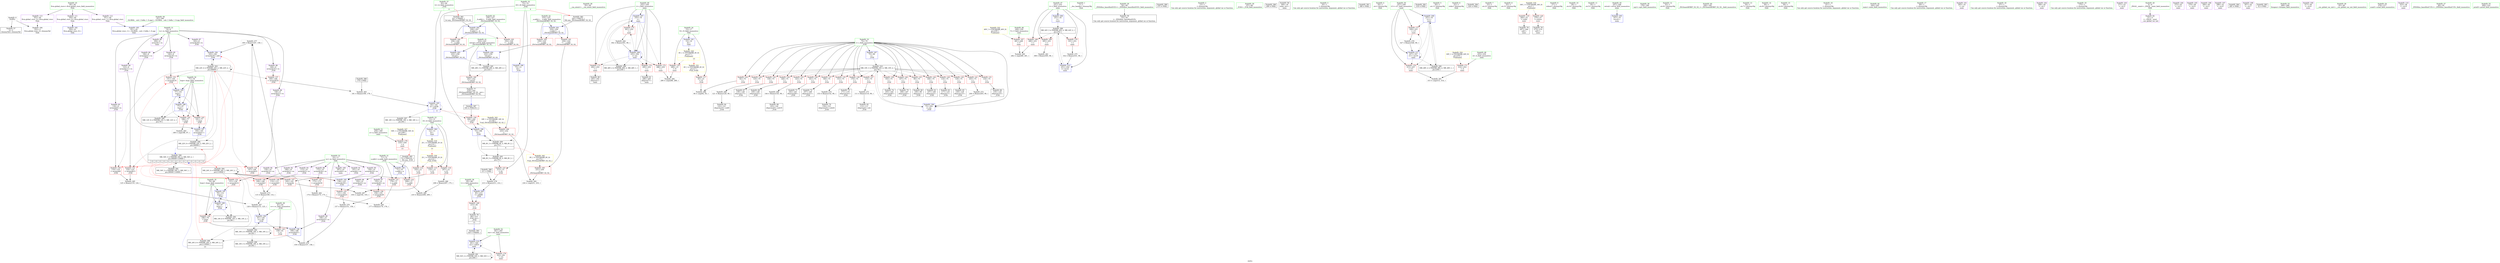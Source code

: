digraph "SVFG" {
	label="SVFG";

	Node0x559bee3c0780 [shape=record,color=grey,label="{NodeID: 0\nNullPtr}"];
	Node0x559bee3c0780 -> Node0x559bee3e5ca0[style=solid];
	Node0x559bee3c0780 -> Node0x559bee3ed5a0[style=solid];
	Node0x559bee3f4f30 [shape=record,color=grey,label="{NodeID: 277\n160 = Binary(147, 159, )\n}"];
	Node0x559bee3f4f30 -> Node0x559bee3e7e50[style=solid];
	Node0x559bee3e7e50 [shape=record,color=blue,label="{NodeID: 194\n163\<--160\narrayidx30\<--add\n_Z1fd\n}"];
	Node0x559bee3e7e50 -> Node0x559bee403bc0[style=dashed];
	Node0x559bee3e50a0 [shape=record,color=purple,label="{NodeID: 111\n350\<--40\nllvm.global_ctors_0\<--llvm.global_ctors\nGlob }"];
	Node0x559bee3e50a0 -> Node0x559bee3ed3a0[style=solid];
	Node0x559bee3e3310 [shape=record,color=green,label="{NodeID: 28\n55\<--56\n__cxa_atexit\<--__cxa_atexit_field_insensitive\n}"];
	Node0x559bee41d840 [shape=record,color=black,label="{NodeID: 388\n211 = PHI()\n}"];
	Node0x559bee41d840 -> Node0x559bee3f50b0[style=solid];
	Node0x559bee4045c0 [shape=record,color=black,label="{NodeID: 305\nMR_28V_3 = PHI(MR_28V_4, MR_28V_2, )\npts\{223 \}\n}"];
	Node0x559bee4045c0 -> Node0x559bee3ec160[style=dashed];
	Node0x559bee3eb050 [shape=record,color=red,label="{NodeID: 139\n192\<--75\n\<--i\n_Z1fd\n}"];
	Node0x559bee3eb050 -> Node0x559bee3e6ad0[style=solid];
	Node0x559bee3e5ba0 [shape=record,color=green,label="{NodeID: 56\n42\<--346\n_GLOBAL__sub_I_GeKa_1_0.cpp\<--_GLOBAL__sub_I_GeKa_1_0.cpp_field_insensitive\n}"];
	Node0x559bee3e5ba0 -> Node0x559bee3ed4a0[style=solid];
	Node0x559bee3ec710 [shape=record,color=red,label="{NodeID: 167\n281\<--249\n\<--T\nmain\n}"];
	Node0x559bee3ec710 -> Node0x559bee3f5b30[style=solid];
	Node0x559bee3e72f0 [shape=record,color=purple,label="{NodeID: 84\n123\<--8\narrayidx11\<--ts\n_Z1fd\n}"];
	Node0x559bee3e72f0 -> Node0x559bee3eba10[style=solid];
	Node0x559bee3c0c40 [shape=record,color=green,label="{NodeID: 1\n7\<--1\n__dso_handle\<--dummyObj\nGlob }"];
	Node0x559bee3f50b0 [shape=record,color=grey,label="{NodeID: 278\n213 = Binary(211, 212, )\n}"];
	Node0x559bee3f50b0 -> Node0x559bee3e8330[style=solid];
	Node0x559bee3e7f20 [shape=record,color=blue,label="{NodeID: 195\n83\<--181\ntt\<--sub36\n_Z1fd\n|{|<s3>4}}"];
	Node0x559bee3e7f20 -> Node0x559bee3ec090[style=dashed];
	Node0x559bee3e7f20 -> Node0x559bee3e7f20[style=dashed];
	Node0x559bee3e7f20 -> Node0x559bee401dc0[style=dashed];
	Node0x559bee3e7f20:s3 -> Node0x559bee40aba0[style=dashed,color=red];
	Node0x559bee3e51a0 [shape=record,color=purple,label="{NodeID: 112\n351\<--40\nllvm.global_ctors_1\<--llvm.global_ctors\nGlob }"];
	Node0x559bee3e51a0 -> Node0x559bee3ed4a0[style=solid];
	Node0x559bee3e3410 [shape=record,color=green,label="{NodeID: 29\n54\<--60\n_ZNSt8ios_base4InitD1Ev\<--_ZNSt8ios_base4InitD1Ev_field_insensitive\n}"];
	Node0x559bee3e3410 -> Node0x559bee3e5e70[style=solid];
	Node0x559bee41d910 [shape=record,color=black,label="{NodeID: 389\n275 = PHI()\n}"];
	Node0x559bee3eb120 [shape=record,color=red,label="{NodeID: 140\n197\<--75\n\<--i\n_Z1fd\n}"];
	Node0x559bee3eb120 -> Node0x559bee3e6ba0[style=solid];
	Node0x559bee3e5ca0 [shape=record,color=black,label="{NodeID: 57\n2\<--3\ndummyVal\<--dummyVal\n}"];
	Node0x559bee3ec7e0 [shape=record,color=red,label="{NodeID: 168\n280\<--251\n\<--t\nmain\n}"];
	Node0x559bee3ec7e0 -> Node0x559bee3f5b30[style=solid];
	Node0x559bee3e73c0 [shape=record,color=purple,label="{NodeID: 85\n140\<--8\narrayidx18\<--ts\n_Z1fd\n}"];
	Node0x559bee3e73c0 -> Node0x559bee3ebbb0[style=solid];
	Node0x559bee3cf4b0 [shape=record,color=green,label="{NodeID: 2\n13\<--1\n\<--dummyObj\nCan only get source location for instruction, argument, global var or function.}"];
	Node0x559bee3f5230 [shape=record,color=grey,label="{NodeID: 279\n159 = Binary(157, 158, )\n}"];
	Node0x559bee3f5230 -> Node0x559bee3f4f30[style=solid];
	Node0x559bee3e7ff0 [shape=record,color=blue,label="{NodeID: 196\n73\<--186\nt0\<--\n_Z1fd\n}"];
	Node0x559bee3e7ff0 -> Node0x559bee4009c0[style=dashed];
	Node0x559bee3e7ff0 -> Node0x559bee405df0[style=dashed];
	Node0x559bee3e52a0 [shape=record,color=purple,label="{NodeID: 113\n352\<--40\nllvm.global_ctors_2\<--llvm.global_ctors\nGlob }"];
	Node0x559bee3e52a0 -> Node0x559bee3ed5a0[style=solid];
	Node0x559bee3e3510 [shape=record,color=green,label="{NodeID: 30\n67\<--68\n_Z1fd\<--_Z1fd_field_insensitive\n}"];
	Node0x559bee41d9e0 [shape=record,color=black,label="{NodeID: 390\n299 = PHI()\n}"];
	Node0x559bee3eb1f0 [shape=record,color=red,label="{NodeID: 141\n203\<--75\n\<--i\n_Z1fd\n}"];
	Node0x559bee3eb1f0 -> Node0x559bee3f47b0[style=solid];
	Node0x559bee3e5da0 [shape=record,color=black,label="{NodeID: 58\n246\<--16\nmain_ret\<--\nmain\n}"];
	Node0x559bee3ec8b0 [shape=record,color=red,label="{NodeID: 169\n305\<--251\n\<--t\nmain\n}"];
	Node0x559bee3ec8b0 -> Node0x559bee3e96d0[style=solid];
	Node0x559bee3e7490 [shape=record,color=purple,label="{NodeID: 86\n146\<--8\narrayidx21\<--ts\n_Z1fd\n}"];
	Node0x559bee3e7490 -> Node0x559bee3ebc80[style=solid];
	Node0x559bee3cf540 [shape=record,color=green,label="{NodeID: 3\n16\<--1\n\<--dummyObj\nCan only get source location for instruction, argument, global var or function.}"];
	Node0x559bee3f53b0 [shape=record,color=grey,label="{NodeID: 280\n210 = Binary(208, 209, )\n}"];
	Node0x559bee3e80c0 [shape=record,color=blue,label="{NodeID: 197\n194\<--191\narrayidx41\<--\n_Z1fd\n}"];
	Node0x559bee3e80c0 -> Node0x559bee4022c0[style=dashed];
	Node0x559bee3e53a0 [shape=record,color=red,label="{NodeID: 114\n103\<--12\n\<--D\n_Z1fd\n}"];
	Node0x559bee3e53a0 -> Node0x559bee3f5e30[style=solid];
	Node0x559bee3e3610 [shape=record,color=green,label="{NodeID: 31\n71\<--72\na.addr\<--a.addr_field_insensitive\n_Z1fd\n}"];
	Node0x559bee3e3610 -> Node0x559bee3ea1b0[style=solid];
	Node0x559bee3e3610 -> Node0x559bee3ea280[style=solid];
	Node0x559bee3e3610 -> Node0x559bee3ed6a0[style=solid];
	Node0x559bee41dab0 [shape=record,color=black,label="{NodeID: 391\n308 = PHI()\n}"];
	Node0x559bee405cd0 [shape=record,color=black,label="{NodeID: 308\nMR_54V_3 = PHI(MR_54V_4, MR_54V_2, )\npts\{90000 110000 \}\n|{|<s1>13|<s2>13|<s3>13|<s4>13|<s5>13|<s6>13|<s7>13|<s8>13|<s9>13|<s10>13|<s11>13|<s12>13|<s13>13|<s14>13}}"];
	Node0x559bee405cd0 -> Node0x559bee400490[style=dashed];
	Node0x559bee405cd0:s1 -> Node0x559bee3eb6d0[style=dashed,color=red];
	Node0x559bee405cd0:s2 -> Node0x559bee3eb7a0[style=dashed,color=red];
	Node0x559bee405cd0:s3 -> Node0x559bee3eb870[style=dashed,color=red];
	Node0x559bee405cd0:s4 -> Node0x559bee3eb940[style=dashed,color=red];
	Node0x559bee405cd0:s5 -> Node0x559bee3eba10[style=dashed,color=red];
	Node0x559bee405cd0:s6 -> Node0x559bee3ebae0[style=dashed,color=red];
	Node0x559bee405cd0:s7 -> Node0x559bee3ebbb0[style=dashed,color=red];
	Node0x559bee405cd0:s8 -> Node0x559bee3ebc80[style=dashed,color=red];
	Node0x559bee405cd0:s9 -> Node0x559bee3e7cb0[style=dashed,color=red];
	Node0x559bee405cd0:s10 -> Node0x559bee3e7e50[style=dashed,color=red];
	Node0x559bee405cd0:s11 -> Node0x559bee4022c0[style=dashed,color=red];
	Node0x559bee405cd0:s12 -> Node0x559bee4027c0[style=dashed,color=red];
	Node0x559bee405cd0:s13 -> Node0x559bee403bc0[style=dashed,color=red];
	Node0x559bee405cd0:s14 -> Node0x559bee4040c0[style=dashed,color=red];
	Node0x559bee3eb2c0 [shape=record,color=red,label="{NodeID: 142\n188\<--77\n\<--bcpt\n_Z1fd\n}"];
	Node0x559bee3eb2c0 -> Node0x559bee3f5830[style=solid];
	Node0x559bee3e5e70 [shape=record,color=black,label="{NodeID: 59\n53\<--54\n\<--_ZNSt8ios_base4InitD1Ev\nCan only get source location for instruction, argument, global var or function.}"];
	Node0x559bee3ec980 [shape=record,color=red,label="{NodeID: 170\n331\<--251\n\<--t\nmain\n}"];
	Node0x559bee3ec980 -> Node0x559bee3f4c30[style=solid];
	Node0x559bee3e7560 [shape=record,color=purple,label="{NodeID: 87\n163\<--8\narrayidx30\<--ts\n_Z1fd\n}"];
	Node0x559bee3e7560 -> Node0x559bee3e7e50[style=solid];
	Node0x559bee3cf5d0 [shape=record,color=green,label="{NodeID: 4\n18\<--1\n.str\<--dummyObj\nGlob }"];
	Node0x559bee3f5530 [shape=record,color=grey,label="{NodeID: 281\n315 = cmp(313, 314, )\n}"];
	Node0x559bee3e8190 [shape=record,color=blue,label="{NodeID: 198\n199\<--196\narrayidx43\<--\n_Z1fd\n}"];
	Node0x559bee3e8190 -> Node0x559bee4027c0[style=dashed];
	Node0x559bee3e9cd0 [shape=record,color=red,label="{NodeID: 115\n133\<--12\n\<--D\n_Z1fd\n}"];
	Node0x559bee3e9cd0 -> Node0x559bee3e7cb0[style=solid];
	Node0x559bee3e36e0 [shape=record,color=green,label="{NodeID: 32\n73\<--74\nt0\<--t0_field_insensitive\n_Z1fd\n|{|<s3>4}}"];
	Node0x559bee3e36e0 -> Node0x559bee3ea350[style=solid];
	Node0x559bee3e36e0 -> Node0x559bee3ed770[style=solid];
	Node0x559bee3e36e0 -> Node0x559bee3e7ff0[style=solid];
	Node0x559bee3e36e0:s3 -> Node0x559bee41c400[style=solid,color=red];
	Node0x559bee41db80 [shape=record,color=black,label="{NodeID: 392\n318 = PHI()\n}"];
	Node0x559bee405df0 [shape=record,color=black,label="{NodeID: 309\nMR_8V_3 = PHI(MR_8V_4, MR_8V_2, )\npts\{74 \}\n|{|<s3>4}}"];
	Node0x559bee405df0 -> Node0x559bee3ec090[style=dashed];
	Node0x559bee405df0 -> Node0x559bee3e7ff0[style=dashed];
	Node0x559bee405df0 -> Node0x559bee4009c0[style=dashed];
	Node0x559bee405df0:s3 -> Node0x559bee40aa90[style=dashed,color=red];
	Node0x559bee3eb390 [shape=record,color=red,label="{NodeID: 143\n191\<--77\n\<--bcpt\n_Z1fd\n}"];
	Node0x559bee3eb390 -> Node0x559bee3e80c0[style=solid];
	Node0x559bee3e5f70 [shape=record,color=black,label="{NodeID: 60\n100\<--99\nidxprom\<--\n_Z1fd\n}"];
	Node0x559bee3eca50 [shape=record,color=red,label="{NodeID: 171\n314\<--253\n\<--A\nmain\n}"];
	Node0x559bee3eca50 -> Node0x559bee3f5530[style=solid];
	Node0x559bee3e7630 [shape=record,color=purple,label="{NodeID: 88\n168\<--8\narrayidx32\<--ts\n_Z1fd\n}"];
	Node0x559bee3e7630 -> Node0x559bee3ebef0[style=solid];
	Node0x559bee3e1c50 [shape=record,color=green,label="{NodeID: 5\n20\<--1\n.str.1\<--dummyObj\nGlob }"];
	Node0x559bee3f56b0 [shape=record,color=grey,label="{NodeID: 282\n234 = cmp(231, 233, )\n}"];
	Node0x559bee3e8260 [shape=record,color=blue,label="{NodeID: 199\n75\<--204\ni\<--inc\n_Z1fd\n}"];
	Node0x559bee3e8260 -> Node0x559bee4062f0[style=dashed];
	Node0x559bee3e9da0 [shape=record,color=red,label="{NodeID: 116\n207\<--12\n\<--D\n_Z1fd\n}"];
	Node0x559bee3e9da0 -> Node0x559bee3f3eb0[style=solid];
	Node0x559bee3e37b0 [shape=record,color=green,label="{NodeID: 33\n75\<--76\ni\<--i_field_insensitive\n_Z1fd\n}"];
	Node0x559bee3e37b0 -> Node0x559bee3ea420[style=solid];
	Node0x559bee3e37b0 -> Node0x559bee3ea4f0[style=solid];
	Node0x559bee3e37b0 -> Node0x559bee3ea5c0[style=solid];
	Node0x559bee3e37b0 -> Node0x559bee3ea690[style=solid];
	Node0x559bee3e37b0 -> Node0x559bee3ea760[style=solid];
	Node0x559bee3e37b0 -> Node0x559bee3ea830[style=solid];
	Node0x559bee3e37b0 -> Node0x559bee3ea900[style=solid];
	Node0x559bee3e37b0 -> Node0x559bee3ea9d0[style=solid];
	Node0x559bee3e37b0 -> Node0x559bee3eaaa0[style=solid];
	Node0x559bee3e37b0 -> Node0x559bee3eab70[style=solid];
	Node0x559bee3e37b0 -> Node0x559bee3eac40[style=solid];
	Node0x559bee3e37b0 -> Node0x559bee3ead10[style=solid];
	Node0x559bee3e37b0 -> Node0x559bee3eade0[style=solid];
	Node0x559bee3e37b0 -> Node0x559bee3eaeb0[style=solid];
	Node0x559bee3e37b0 -> Node0x559bee3eaf80[style=solid];
	Node0x559bee3e37b0 -> Node0x559bee3eb050[style=solid];
	Node0x559bee3e37b0 -> Node0x559bee3eb120[style=solid];
	Node0x559bee3e37b0 -> Node0x559bee3eb1f0[style=solid];
	Node0x559bee3e37b0 -> Node0x559bee3ed840[style=solid];
	Node0x559bee3e37b0 -> Node0x559bee3e8260[style=solid];
	Node0x559bee41dc50 [shape=record,color=black,label="{NodeID: 393\n320 = PHI(69, )\n}"];
	Node0x559bee41dc50 -> Node0x559bee3e8b50[style=solid];
	Node0x559bee4062f0 [shape=record,color=black,label="{NodeID: 310\nMR_10V_3 = PHI(MR_10V_4, MR_10V_2, )\npts\{76 \}\n}"];
	Node0x559bee4062f0 -> Node0x559bee3ea420[style=dashed];
	Node0x559bee4062f0 -> Node0x559bee3ea4f0[style=dashed];
	Node0x559bee4062f0 -> Node0x559bee3ea5c0[style=dashed];
	Node0x559bee4062f0 -> Node0x559bee3ea690[style=dashed];
	Node0x559bee4062f0 -> Node0x559bee3ea760[style=dashed];
	Node0x559bee4062f0 -> Node0x559bee3ea830[style=dashed];
	Node0x559bee4062f0 -> Node0x559bee3ea900[style=dashed];
	Node0x559bee4062f0 -> Node0x559bee3ea9d0[style=dashed];
	Node0x559bee4062f0 -> Node0x559bee3eaaa0[style=dashed];
	Node0x559bee4062f0 -> Node0x559bee3eab70[style=dashed];
	Node0x559bee4062f0 -> Node0x559bee3eac40[style=dashed];
	Node0x559bee4062f0 -> Node0x559bee3ead10[style=dashed];
	Node0x559bee4062f0 -> Node0x559bee3eade0[style=dashed];
	Node0x559bee4062f0 -> Node0x559bee3eaeb0[style=dashed];
	Node0x559bee4062f0 -> Node0x559bee3eaf80[style=dashed];
	Node0x559bee4062f0 -> Node0x559bee3eb050[style=dashed];
	Node0x559bee4062f0 -> Node0x559bee3eb120[style=dashed];
	Node0x559bee4062f0 -> Node0x559bee3eb1f0[style=dashed];
	Node0x559bee4062f0 -> Node0x559bee3e8260[style=dashed];
	Node0x559bee3eb460 [shape=record,color=red,label="{NodeID: 144\n196\<--79\n\<--bcpx\n_Z1fd\n}"];
	Node0x559bee3eb460 -> Node0x559bee3e8190[style=solid];
	Node0x559bee3e6040 [shape=record,color=black,label="{NodeID: 61\n107\<--106\nidxprom2\<--\n_Z1fd\n}"];
	Node0x559bee3ecb20 [shape=record,color=red,label="{NodeID: 172\n288\<--255\n\<--i\nmain\n}"];
	Node0x559bee3ecb20 -> Node0x559bee3f59b0[style=solid];
	Node0x559bee3e7700 [shape=record,color=purple,label="{NodeID: 89\n194\<--8\narrayidx41\<--ts\n_Z1fd\n}"];
	Node0x559bee3e7700 -> Node0x559bee3e80c0[style=solid];
	Node0x559bee3e1ce0 [shape=record,color=green,label="{NodeID: 6\n22\<--1\nstdin\<--dummyObj\nGlob }"];
	Node0x559bee3f5830 [shape=record,color=grey,label="{NodeID: 283\n189 = cmp(188, 97, )\n}"];
	Node0x559bee3e8330 [shape=record,color=blue,label="{NodeID: 200\n85\<--213\nt\<--add48\n_Z1fd\n}"];
	Node0x559bee3e8330 -> Node0x559bee3eb600[style=dashed];
	Node0x559bee3e9e70 [shape=record,color=red,label="{NodeID: 117\n93\<--15\n\<--N\n_Z1fd\n}"];
	Node0x559bee3e9e70 -> Node0x559bee3f5cb0[style=solid];
	Node0x559bee3e3880 [shape=record,color=green,label="{NodeID: 34\n77\<--78\nbcpt\<--bcpt_field_insensitive\n_Z1fd\n}"];
	Node0x559bee3e3880 -> Node0x559bee3eb2c0[style=solid];
	Node0x559bee3e3880 -> Node0x559bee3eb390[style=solid];
	Node0x559bee3e3880 -> Node0x559bee3ed910[style=solid];
	Node0x559bee3e3880 -> Node0x559bee3e7d80[style=solid];
	Node0x559bee41de80 [shape=record,color=black,label="{NodeID: 394\n324 = PHI()\n}"];
	Node0x559bee3eb530 [shape=record,color=red,label="{NodeID: 145\n158\<--81\n\<--vv\n_Z1fd\n}"];
	Node0x559bee3eb530 -> Node0x559bee3f5230[style=solid];
	Node0x559bee3e6110 [shape=record,color=black,label="{NodeID: 62\n112\<--111\nidxprom4\<--sub\n_Z1fd\n}"];
	Node0x559bee3ecbf0 [shape=record,color=red,label="{NodeID: 173\n292\<--255\n\<--i\nmain\n}"];
	Node0x559bee3ecbf0 -> Node0x559bee3e6fb0[style=solid];
	Node0x559bee3e77d0 [shape=record,color=purple,label="{NodeID: 90\n294\<--8\narrayidx\<--ts\nmain\n}"];
	Node0x559bee3e1d70 [shape=record,color=green,label="{NodeID: 7\n23\<--1\n.str.2\<--dummyObj\nGlob }"];
	Node0x559bee3f59b0 [shape=record,color=grey,label="{NodeID: 284\n290 = cmp(288, 289, )\n}"];
	Node0x559bee3e8400 [shape=record,color=blue,label="{NodeID: 201\n224\<--220\n__a.addr\<--__a\n_ZSt3maxIdERKT_S2_S2_\n}"];
	Node0x559bee3e8400 -> Node0x559bee3ec230[style=dashed];
	Node0x559bee3e8400 -> Node0x559bee3ec300[style=dashed];
	Node0x559bee3e9f40 [shape=record,color=red,label="{NodeID: 118\n289\<--15\n\<--N\nmain\n}"];
	Node0x559bee3e9f40 -> Node0x559bee3f59b0[style=solid];
	Node0x559bee3e3950 [shape=record,color=green,label="{NodeID: 35\n79\<--80\nbcpx\<--bcpx_field_insensitive\n_Z1fd\n}"];
	Node0x559bee3e3950 -> Node0x559bee3eb460[style=solid];
	Node0x559bee3e3950 -> Node0x559bee3ed9e0[style=solid];
	Node0x559bee3e3950 -> Node0x559bee3edb80[style=solid];
	Node0x559bee3edc50 [shape=record,color=black,label="{NodeID: 395\n70 = PHI(319, )\n0th arg _Z1fd }"];
	Node0x559bee3edc50 -> Node0x559bee3ed6a0[style=solid];
	Node0x559bee3eb600 [shape=record,color=red,label="{NodeID: 146\n215\<--85\n\<--t\n_Z1fd\n}"];
	Node0x559bee3eb600 -> Node0x559bee3e6c70[style=solid];
	Node0x559bee3e61e0 [shape=record,color=black,label="{NodeID: 63\n117\<--116\nidxprom7\<--\n_Z1fd\n}"];
	Node0x559bee3eccc0 [shape=record,color=red,label="{NodeID: 174\n295\<--255\n\<--i\nmain\n}"];
	Node0x559bee3eccc0 -> Node0x559bee3e7080[style=solid];
	Node0x559bee3e78a0 [shape=record,color=purple,label="{NodeID: 91\n101\<--10\narrayidx\<--xs\n_Z1fd\n}"];
	Node0x559bee3e78a0 -> Node0x559bee3eb6d0[style=solid];
	Node0x559bee3e1e00 [shape=record,color=green,label="{NodeID: 8\n25\<--1\n.str.3\<--dummyObj\nGlob }"];
	Node0x559bee3f5b30 [shape=record,color=grey,label="{NodeID: 285\n282 = cmp(280, 281, )\n}"];
	Node0x559bee3e84d0 [shape=record,color=blue,label="{NodeID: 202\n226\<--221\n__b.addr\<--__b\n_ZSt3maxIdERKT_S2_S2_\n}"];
	Node0x559bee3e84d0 -> Node0x559bee3ec3d0[style=dashed];
	Node0x559bee3e84d0 -> Node0x559bee3ec4a0[style=dashed];
	Node0x559bee3ea010 [shape=record,color=red,label="{NodeID: 119\n264\<--22\n\<--stdin\nmain\n}"];
	Node0x559bee3ea010 -> Node0x559bee3e6e10[style=solid];
	Node0x559bee3e3a20 [shape=record,color=green,label="{NodeID: 36\n81\<--82\nvv\<--vv_field_insensitive\n_Z1fd\n}"];
	Node0x559bee3e3a20 -> Node0x559bee3eb530[style=solid];
	Node0x559bee3e3a20 -> Node0x559bee3edab0[style=solid];
	Node0x559bee3eb6d0 [shape=record,color=red,label="{NodeID: 147\n102\<--101\n\<--arrayidx\n_Z1fd\n}"];
	Node0x559bee3eb6d0 -> Node0x559bee3f5e30[style=solid];
	Node0x559bee3e62b0 [shape=record,color=black,label="{NodeID: 64\n122\<--121\nidxprom10\<--sub9\n_Z1fd\n}"];
	Node0x559bee3ecd90 [shape=record,color=red,label="{NodeID: 175\n301\<--255\n\<--i\nmain\n}"];
	Node0x559bee3ecd90 -> Node0x559bee3e9b50[style=solid];
	Node0x559bee3e7970 [shape=record,color=purple,label="{NodeID: 92\n108\<--10\narrayidx3\<--xs\n_Z1fd\n}"];
	Node0x559bee3e7970 -> Node0x559bee3eb7a0[style=solid];
	Node0x559bee3cf810 [shape=record,color=green,label="{NodeID: 9\n27\<--1\nstdout\<--dummyObj\nGlob }"];
	Node0x559bee3f5cb0 [shape=record,color=grey,label="{NodeID: 286\n94 = cmp(92, 93, )\n}"];
	Node0x559bee3e85a0 [shape=record,color=blue,label="{NodeID: 203\n222\<--236\nretval\<--\n_ZSt3maxIdERKT_S2_S2_\n}"];
	Node0x559bee3e85a0 -> Node0x559bee4045c0[style=dashed];
	Node0x559bee3ea0e0 [shape=record,color=red,label="{NodeID: 120\n270\<--27\n\<--stdout\nmain\n}"];
	Node0x559bee3ea0e0 -> Node0x559bee3e6ee0[style=solid];
	Node0x559bee3e3af0 [shape=record,color=green,label="{NodeID: 37\n83\<--84\ntt\<--tt_field_insensitive\n_Z1fd\n|{|<s1>4}}"];
	Node0x559bee3e3af0 -> Node0x559bee3e7f20[style=solid];
	Node0x559bee3e3af0:s1 -> Node0x559bee41ccd0[style=solid,color=red];
	Node0x559bee3eb7a0 [shape=record,color=red,label="{NodeID: 148\n109\<--108\n\<--arrayidx3\n_Z1fd\n}"];
	Node0x559bee3eb7a0 -> Node0x559bee3f4930[style=solid];
	Node0x559bee3e6380 [shape=record,color=black,label="{NodeID: 65\n129\<--128\nidxprom13\<--\n_Z1fd\n}"];
	Node0x559bee40aa90 [shape=record,color=yellow,style=double,label="{NodeID: 342\n8V_1 = ENCHI(MR_8V_0)\npts\{74 \}\nFun[_ZSt3maxIdERKT_S2_S2_]}"];
	Node0x559bee40aa90 -> Node0x559bee3ec570[style=dashed];
	Node0x559bee3ece60 [shape=record,color=red,label="{NodeID: 176\n313\<--257\n\<--i11\nmain\n}"];
	Node0x559bee3ece60 -> Node0x559bee3f5530[style=solid];
	Node0x559bee3e7a40 [shape=record,color=purple,label="{NodeID: 93\n113\<--10\narrayidx5\<--xs\n_Z1fd\n}"];
	Node0x559bee3e7a40 -> Node0x559bee3eb870[style=solid];
	Node0x559bee3cf8a0 [shape=record,color=green,label="{NodeID: 10\n28\<--1\n.str.4\<--dummyObj\nGlob }"];
	Node0x559bee3f5e30 [shape=record,color=grey,label="{NodeID: 287\n104 = cmp(102, 103, )\n}"];
	Node0x559bee3e8670 [shape=record,color=blue,label="{NodeID: 204\n222\<--239\nretval\<--\n_ZSt3maxIdERKT_S2_S2_\n}"];
	Node0x559bee3e8670 -> Node0x559bee4045c0[style=dashed];
	Node0x559bee3ea1b0 [shape=record,color=red,label="{NodeID: 121\n176\<--71\n\<--a.addr\n_Z1fd\n}"];
	Node0x559bee3ea1b0 -> Node0x559bee3e9550[style=solid];
	Node0x559bee3e3bc0 [shape=record,color=green,label="{NodeID: 38\n85\<--86\nt\<--t_field_insensitive\n_Z1fd\n}"];
	Node0x559bee3e3bc0 -> Node0x559bee3eb600[style=solid];
	Node0x559bee3e3bc0 -> Node0x559bee3e8330[style=solid];
	Node0x559bee3eb870 [shape=record,color=red,label="{NodeID: 149\n114\<--113\n\<--arrayidx5\n_Z1fd\n}"];
	Node0x559bee3eb870 -> Node0x559bee3f4930[style=solid];
	Node0x559bee3e6450 [shape=record,color=black,label="{NodeID: 66\n135\<--134\nidxprom15\<--\n_Z1fd\n}"];
	Node0x559bee40aba0 [shape=record,color=yellow,style=double,label="{NodeID: 343\n18V_1 = ENCHI(MR_18V_0)\npts\{84 \}\nFun[_ZSt3maxIdERKT_S2_S2_]}"];
	Node0x559bee40aba0 -> Node0x559bee3ec640[style=dashed];
	Node0x559bee3e9550 [shape=record,color=grey,label="{NodeID: 260\n177 = Binary(174, 176, )\n}"];
	Node0x559bee3ecf30 [shape=record,color=red,label="{NodeID: 177\n326\<--257\n\<--i11\nmain\n}"];
	Node0x559bee3ecf30 -> Node0x559bee3f4db0[style=solid];
	Node0x559bee3e7b10 [shape=record,color=purple,label="{NodeID: 94\n130\<--10\narrayidx14\<--xs\n_Z1fd\n}"];
	Node0x559bee3e7b10 -> Node0x559bee3ebae0[style=solid];
	Node0x559bee3cf970 [shape=record,color=green,label="{NodeID: 11\n30\<--1\n.str.5\<--dummyObj\nGlob }"];
	Node0x559bee3ff090 [shape=record,color=black,label="{NodeID: 288\nMR_42V_3 = PHI(MR_42V_4, MR_42V_2, )\npts\{252 \}\n}"];
	Node0x559bee3ff090 -> Node0x559bee3ec7e0[style=dashed];
	Node0x559bee3ff090 -> Node0x559bee3ec8b0[style=dashed];
	Node0x559bee3ff090 -> Node0x559bee3ec980[style=dashed];
	Node0x559bee3ff090 -> Node0x559bee3efca0[style=dashed];
	Node0x559bee3e8740 [shape=record,color=blue,label="{NodeID: 205\n247\<--16\nretval\<--\nmain\n}"];
	Node0x559bee3ea280 [shape=record,color=red,label="{NodeID: 122\n209\<--71\n\<--a.addr\n_Z1fd\n}"];
	Node0x559bee3ea280 -> Node0x559bee3f53b0[style=solid];
	Node0x559bee3e3c90 [shape=record,color=green,label="{NodeID: 39\n179\<--180\nsqrt\<--sqrt_field_insensitive\n}"];
	Node0x559bee3eb940 [shape=record,color=red,label="{NodeID: 150\n119\<--118\n\<--arrayidx8\n_Z1fd\n}"];
	Node0x559bee3eb940 -> Node0x559bee3f3d30[style=solid];
	Node0x559bee3e6520 [shape=record,color=black,label="{NodeID: 67\n139\<--138\nidxprom17\<--\n_Z1fd\n}"];
	Node0x559bee3e96d0 [shape=record,color=grey,label="{NodeID: 261\n306 = Binary(305, 90, )\n}"];
	Node0x559bee3ed000 [shape=record,color=red,label="{NodeID: 178\n319\<--259\n\<--a\nmain\n|{<s0>13}}"];
	Node0x559bee3ed000:s0 -> Node0x559bee3edc50[style=solid,color=red];
	Node0x559bee3e7be0 [shape=record,color=purple,label="{NodeID: 95\n136\<--10\narrayidx16\<--xs\n_Z1fd\n}"];
	Node0x559bee3e7be0 -> Node0x559bee3e7cb0[style=solid];
	Node0x559bee3e2640 [shape=record,color=green,label="{NodeID: 12\n32\<--1\n.str.6\<--dummyObj\nGlob }"];
	Node0x559bee3ff590 [shape=record,color=black,label="{NodeID: 289\nMR_46V_2 = PHI(MR_46V_4, MR_46V_1, )\npts\{256 \}\n}"];
	Node0x559bee3ff590 -> Node0x559bee3e88e0[style=dashed];
	Node0x559bee3e8810 [shape=record,color=blue,label="{NodeID: 206\n251\<--16\nt\<--\nmain\n}"];
	Node0x559bee3e8810 -> Node0x559bee3ff090[style=dashed];
	Node0x559bee3ea350 [shape=record,color=red,label="{NodeID: 123\n212\<--73\n\<--t0\n_Z1fd\n}"];
	Node0x559bee3ea350 -> Node0x559bee3f50b0[style=solid];
	Node0x559bee3e3d90 [shape=record,color=green,label="{NodeID: 40\n184\<--185\n_ZSt3maxIdERKT_S2_S2_\<--_ZSt3maxIdERKT_S2_S2__field_insensitive\n}"];
	Node0x559bee3eba10 [shape=record,color=red,label="{NodeID: 151\n124\<--123\n\<--arrayidx11\n_Z1fd\n}"];
	Node0x559bee3eba10 -> Node0x559bee3f3d30[style=solid];
	Node0x559bee3e65f0 [shape=record,color=black,label="{NodeID: 68\n145\<--144\nidxprom20\<--sub19\n_Z1fd\n}"];
	Node0x559bee3e9850 [shape=record,color=grey,label="{NodeID: 262\n174 = Binary(173, 175, )\n}"];
	Node0x559bee3e9850 -> Node0x559bee3e9550[style=solid];
	Node0x559bee3ed0d0 [shape=record,color=red,label="{NodeID: 179\n322\<--261\n\<--res\nmain\n}"];
	Node0x559bee3e4470 [shape=record,color=purple,label="{NodeID: 96\n150\<--10\narrayidx23\<--xs\n_Z1fd\n}"];
	Node0x559bee3e4470 -> Node0x559bee3ebd50[style=solid];
	Node0x559bee3e26d0 [shape=record,color=green,label="{NodeID: 13\n34\<--1\n.str.7\<--dummyObj\nGlob }"];
	Node0x559bee3ffa90 [shape=record,color=black,label="{NodeID: 290\nMR_48V_2 = PHI(MR_48V_4, MR_48V_1, )\npts\{258 \}\n}"];
	Node0x559bee3ffa90 -> Node0x559bee3e8a80[style=dashed];
	Node0x559bee3e88e0 [shape=record,color=blue,label="{NodeID: 207\n255\<--16\ni\<--\nmain\n}"];
	Node0x559bee3e88e0 -> Node0x559bee3ecb20[style=dashed];
	Node0x559bee3e88e0 -> Node0x559bee3ecbf0[style=dashed];
	Node0x559bee3e88e0 -> Node0x559bee3eccc0[style=dashed];
	Node0x559bee3e88e0 -> Node0x559bee3ecd90[style=dashed];
	Node0x559bee3e88e0 -> Node0x559bee3e89b0[style=dashed];
	Node0x559bee3e88e0 -> Node0x559bee3ff590[style=dashed];
	Node0x559bee3ea420 [shape=record,color=red,label="{NodeID: 124\n92\<--75\n\<--i\n_Z1fd\n}"];
	Node0x559bee3ea420 -> Node0x559bee3f5cb0[style=solid];
	Node0x559bee3e3e90 [shape=record,color=green,label="{NodeID: 41\n222\<--223\nretval\<--retval_field_insensitive\n_ZSt3maxIdERKT_S2_S2_\n}"];
	Node0x559bee3e3e90 -> Node0x559bee3ec160[style=solid];
	Node0x559bee3e3e90 -> Node0x559bee3e85a0[style=solid];
	Node0x559bee3e3e90 -> Node0x559bee3e8670[style=solid];
	Node0x559bee408af0 [shape=record,color=yellow,style=double,label="{NodeID: 318\n34V_1 = ENCHI(MR_34V_0)\npts\{1 \}\nFun[main]}"];
	Node0x559bee408af0 -> Node0x559bee3ea010[style=dashed];
	Node0x559bee408af0 -> Node0x559bee3ea0e0[style=dashed];
	Node0x559bee3ebae0 [shape=record,color=red,label="{NodeID: 152\n131\<--130\n\<--arrayidx14\n_Z1fd\n}"];
	Node0x559bee3ebae0 -> Node0x559bee3edb80[style=solid];
	Node0x559bee3e66c0 [shape=record,color=black,label="{NodeID: 69\n149\<--148\nidxprom22\<--\n_Z1fd\n}"];
	Node0x559bee3e99d0 [shape=record,color=grey,label="{NodeID: 263\n181 = Binary(169, 178, )\n}"];
	Node0x559bee3e99d0 -> Node0x559bee3e7f20[style=solid];
	Node0x559bee3ed1a0 [shape=record,color=blue,label="{NodeID: 180\n12\<--13\nD\<--\nGlob }"];
	Node0x559bee3ed1a0 -> Node0x559bee409610[style=dashed];
	Node0x559bee3e4540 [shape=record,color=purple,label="{NodeID: 97\n155\<--10\narrayidx26\<--xs\n_Z1fd\n}"];
	Node0x559bee3e4540 -> Node0x559bee3ebe20[style=solid];
	Node0x559bee3e2760 [shape=record,color=green,label="{NodeID: 14\n36\<--1\n.str.8\<--dummyObj\nGlob }"];
	Node0x559bee3fff90 [shape=record,color=black,label="{NodeID: 291\nMR_52V_2 = PHI(MR_52V_3, MR_52V_1, )\npts\{262 \}\n}"];
	Node0x559bee3fff90 -> Node0x559bee3e8b50[style=dashed];
	Node0x559bee3fff90 -> Node0x559bee3fff90[style=dashed];
	Node0x559bee3e89b0 [shape=record,color=blue,label="{NodeID: 208\n255\<--302\ni\<--inc\nmain\n}"];
	Node0x559bee3e89b0 -> Node0x559bee3ecb20[style=dashed];
	Node0x559bee3e89b0 -> Node0x559bee3ecbf0[style=dashed];
	Node0x559bee3e89b0 -> Node0x559bee3eccc0[style=dashed];
	Node0x559bee3e89b0 -> Node0x559bee3ecd90[style=dashed];
	Node0x559bee3e89b0 -> Node0x559bee3e89b0[style=dashed];
	Node0x559bee3e89b0 -> Node0x559bee3ff590[style=dashed];
	Node0x559bee3ea4f0 [shape=record,color=red,label="{NodeID: 125\n99\<--75\n\<--i\n_Z1fd\n}"];
	Node0x559bee3ea4f0 -> Node0x559bee3e5f70[style=solid];
	Node0x559bee3e3f60 [shape=record,color=green,label="{NodeID: 42\n224\<--225\n__a.addr\<--__a.addr_field_insensitive\n_ZSt3maxIdERKT_S2_S2_\n}"];
	Node0x559bee3e3f60 -> Node0x559bee3ec230[style=solid];
	Node0x559bee3e3f60 -> Node0x559bee3ec300[style=solid];
	Node0x559bee3e3f60 -> Node0x559bee3e8400[style=solid];
	Node0x559bee409610 [shape=record,color=yellow,style=double,label="{NodeID: 319\n2V_1 = ENCHI(MR_2V_0)\npts\{14 \}\nFun[main]|{<s0>13}}"];
	Node0x559bee409610:s0 -> Node0x559bee409fe0[style=dashed,color=red];
	Node0x559bee3ebbb0 [shape=record,color=red,label="{NodeID: 153\n141\<--140\n\<--arrayidx18\n_Z1fd\n}"];
	Node0x559bee3ebbb0 -> Node0x559bee3e7d80[style=solid];
	Node0x559bee3e6790 [shape=record,color=black,label="{NodeID: 70\n154\<--153\nidxprom25\<--sub24\n_Z1fd\n}"];
	Node0x559bee3e9b50 [shape=record,color=grey,label="{NodeID: 264\n302 = Binary(301, 90, )\n}"];
	Node0x559bee3e9b50 -> Node0x559bee3e89b0[style=solid];
	Node0x559bee3ed2a0 [shape=record,color=blue,label="{NodeID: 181\n15\<--16\nN\<--\nGlob }"];
	Node0x559bee3ed2a0 -> Node0x559bee4096f0[style=dashed];
	Node0x559bee3e4610 [shape=record,color=purple,label="{NodeID: 98\n172\<--10\narrayidx34\<--xs\n_Z1fd\n}"];
	Node0x559bee3e4610 -> Node0x559bee3ebfc0[style=solid];
	Node0x559bee3e27f0 [shape=record,color=green,label="{NodeID: 15\n38\<--1\n.str.9\<--dummyObj\nGlob }"];
	Node0x559bee400490 [shape=record,color=black,label="{NodeID: 292\nMR_54V_2 = PHI(MR_54V_3, MR_54V_1, )\npts\{90000 110000 \}\n}"];
	Node0x559bee400490 -> Node0x559bee405cd0[style=dashed];
	Node0x559bee3e8a80 [shape=record,color=blue,label="{NodeID: 209\n257\<--16\ni11\<--\nmain\n}"];
	Node0x559bee3e8a80 -> Node0x559bee3ece60[style=dashed];
	Node0x559bee3e8a80 -> Node0x559bee3ecf30[style=dashed];
	Node0x559bee3e8a80 -> Node0x559bee3e8c20[style=dashed];
	Node0x559bee3e8a80 -> Node0x559bee3ffa90[style=dashed];
	Node0x559bee3ea5c0 [shape=record,color=red,label="{NodeID: 126\n106\<--75\n\<--i\n_Z1fd\n}"];
	Node0x559bee3ea5c0 -> Node0x559bee3e6040[style=solid];
	Node0x559bee3e4030 [shape=record,color=green,label="{NodeID: 43\n226\<--227\n__b.addr\<--__b.addr_field_insensitive\n_ZSt3maxIdERKT_S2_S2_\n}"];
	Node0x559bee3e4030 -> Node0x559bee3ec3d0[style=solid];
	Node0x559bee3e4030 -> Node0x559bee3ec4a0[style=solid];
	Node0x559bee3e4030 -> Node0x559bee3e84d0[style=solid];
	Node0x559bee4096f0 [shape=record,color=yellow,style=double,label="{NodeID: 320\n4V_1 = ENCHI(MR_4V_0)\npts\{17 \}\nFun[main]|{|<s1>13}}"];
	Node0x559bee4096f0 -> Node0x559bee3e9f40[style=dashed];
	Node0x559bee4096f0:s1 -> Node0x559bee40a0f0[style=dashed,color=red];
	Node0x559bee3ebc80 [shape=record,color=red,label="{NodeID: 154\n147\<--146\n\<--arrayidx21\n_Z1fd\n}"];
	Node0x559bee3ebc80 -> Node0x559bee3f4f30[style=solid];
	Node0x559bee3e6860 [shape=record,color=black,label="{NodeID: 71\n162\<--161\nidxprom29\<--\n_Z1fd\n}"];
	Node0x559bee3f3d30 [shape=record,color=grey,label="{NodeID: 265\n125 = Binary(119, 124, )\n}"];
	Node0x559bee3f3d30 -> Node0x559bee3f4030[style=solid];
	Node0x559bee3ed3a0 [shape=record,color=blue,label="{NodeID: 182\n350\<--41\nllvm.global_ctors_0\<--\nGlob }"];
	Node0x559bee3e46e0 [shape=record,color=purple,label="{NodeID: 99\n199\<--10\narrayidx43\<--xs\n_Z1fd\n}"];
	Node0x559bee3e46e0 -> Node0x559bee3e8190[style=solid];
	Node0x559bee3e28c0 [shape=record,color=green,label="{NodeID: 16\n41\<--1\n\<--dummyObj\nCan only get source location for instruction, argument, global var or function.}"];
	Node0x559bee4009c0 [shape=record,color=black,label="{NodeID: 293\nMR_8V_5 = PHI(MR_8V_4, MR_8V_3, )\npts\{74 \}\n}"];
	Node0x559bee4009c0 -> Node0x559bee3ea350[style=dashed];
	Node0x559bee3e8b50 [shape=record,color=blue,label="{NodeID: 210\n261\<--320\nres\<--call16\nmain\n}"];
	Node0x559bee3e8b50 -> Node0x559bee3ed0d0[style=dashed];
	Node0x559bee3e8b50 -> Node0x559bee3e8b50[style=dashed];
	Node0x559bee3e8b50 -> Node0x559bee3fff90[style=dashed];
	Node0x559bee3ea690 [shape=record,color=red,label="{NodeID: 127\n110\<--75\n\<--i\n_Z1fd\n}"];
	Node0x559bee3ea690 -> Node0x559bee3f4630[style=solid];
	Node0x559bee3e4100 [shape=record,color=green,label="{NodeID: 44\n244\<--245\nmain\<--main_field_insensitive\n}"];
	Node0x559bee3ebd50 [shape=record,color=red,label="{NodeID: 155\n151\<--150\n\<--arrayidx23\n_Z1fd\n}"];
	Node0x559bee3ebd50 -> Node0x559bee3f44b0[style=solid];
	Node0x559bee3e6930 [shape=record,color=black,label="{NodeID: 72\n167\<--166\nidxprom31\<--\n_Z1fd\n}"];
	Node0x559bee3f3eb0 [shape=record,color=grey,label="{NodeID: 266\n208 = Binary(207, 175, )\n}"];
	Node0x559bee3f3eb0 -> Node0x559bee3f53b0[style=solid];
	Node0x559bee3ed4a0 [shape=record,color=blue,label="{NodeID: 183\n351\<--42\nllvm.global_ctors_1\<--_GLOBAL__sub_I_GeKa_1_0.cpp\nGlob }"];
	Node0x559bee3e47b0 [shape=record,color=purple,label="{NodeID: 100\n297\<--10\narrayidx8\<--xs\nmain\n}"];
	Node0x559bee3e2990 [shape=record,color=green,label="{NodeID: 17\n90\<--1\n\<--dummyObj\nCan only get source location for instruction, argument, global var or function.}"];
	Node0x559bee400ec0 [shape=record,color=black,label="{NodeID: 294\nMR_12V_6 = PHI(MR_12V_5, MR_12V_2, )\npts\{78 \}\n}"];
	Node0x559bee3e8c20 [shape=record,color=blue,label="{NodeID: 211\n257\<--327\ni11\<--inc19\nmain\n}"];
	Node0x559bee3e8c20 -> Node0x559bee3ece60[style=dashed];
	Node0x559bee3e8c20 -> Node0x559bee3ecf30[style=dashed];
	Node0x559bee3e8c20 -> Node0x559bee3e8c20[style=dashed];
	Node0x559bee3e8c20 -> Node0x559bee3ffa90[style=dashed];
	Node0x559bee3ea760 [shape=record,color=red,label="{NodeID: 128\n116\<--75\n\<--i\n_Z1fd\n}"];
	Node0x559bee3ea760 -> Node0x559bee3e61e0[style=solid];
	Node0x559bee3e4200 [shape=record,color=green,label="{NodeID: 45\n247\<--248\nretval\<--retval_field_insensitive\nmain\n}"];
	Node0x559bee3e4200 -> Node0x559bee3e8740[style=solid];
	Node0x559bee4098b0 [shape=record,color=yellow,style=double,label="{NodeID: 322\n40V_1 = ENCHI(MR_40V_0)\npts\{250 \}\nFun[main]}"];
	Node0x559bee4098b0 -> Node0x559bee3ec710[style=dashed];
	Node0x559bee3ebe20 [shape=record,color=red,label="{NodeID: 156\n156\<--155\n\<--arrayidx26\n_Z1fd\n}"];
	Node0x559bee3ebe20 -> Node0x559bee3f44b0[style=solid];
	Node0x559bee3e6a00 [shape=record,color=black,label="{NodeID: 73\n171\<--170\nidxprom33\<--\n_Z1fd\n}"];
	Node0x559bee3f4030 [shape=record,color=grey,label="{NodeID: 267\n126 = Binary(115, 125, )\n}"];
	Node0x559bee3f4030 -> Node0x559bee3edab0[style=solid];
	Node0x559bee3ed5a0 [shape=record,color=blue, style = dotted,label="{NodeID: 184\n352\<--3\nllvm.global_ctors_2\<--dummyVal\nGlob }"];
	Node0x559bee3e4880 [shape=record,color=purple,label="{NodeID: 101\n265\<--18\n\<--.str\nmain\n}"];
	Node0x559bee3e2a60 [shape=record,color=green,label="{NodeID: 18\n97\<--1\n\<--dummyObj\nCan only get source location for instruction, argument, global var or function.}"];
	Node0x559bee4013c0 [shape=record,color=black,label="{NodeID: 295\nMR_14V_6 = PHI(MR_14V_5, MR_14V_2, )\npts\{80 \}\n}"];
	Node0x559bee3efca0 [shape=record,color=blue,label="{NodeID: 212\n251\<--332\nt\<--inc22\nmain\n}"];
	Node0x559bee3efca0 -> Node0x559bee3ff090[style=dashed];
	Node0x559bee3ea830 [shape=record,color=red,label="{NodeID: 129\n120\<--75\n\<--i\n_Z1fd\n}"];
	Node0x559bee3ea830 -> Node0x559bee3f4330[style=solid];
	Node0x559bee3e42d0 [shape=record,color=green,label="{NodeID: 46\n249\<--250\nT\<--T_field_insensitive\nmain\n}"];
	Node0x559bee3e42d0 -> Node0x559bee3ec710[style=solid];
	Node0x559bee3ebef0 [shape=record,color=red,label="{NodeID: 157\n169\<--168\n\<--arrayidx32\n_Z1fd\n}"];
	Node0x559bee3ebef0 -> Node0x559bee3e99d0[style=solid];
	Node0x559bee3e6ad0 [shape=record,color=black,label="{NodeID: 74\n193\<--192\nidxprom40\<--\n_Z1fd\n}"];
	Node0x559bee3f41b0 [shape=record,color=grey,label="{NodeID: 268\n144 = Binary(143, 90, )\n}"];
	Node0x559bee3f41b0 -> Node0x559bee3e65f0[style=solid];
	Node0x559bee3ed6a0 [shape=record,color=blue,label="{NodeID: 185\n71\<--70\na.addr\<--a\n_Z1fd\n}"];
	Node0x559bee3ed6a0 -> Node0x559bee3ea1b0[style=dashed];
	Node0x559bee3ed6a0 -> Node0x559bee3ea280[style=dashed];
	Node0x559bee3e4950 [shape=record,color=purple,label="{NodeID: 102\n266\<--20\n\<--.str.1\nmain\n}"];
	Node0x559bee3e2b30 [shape=record,color=green,label="{NodeID: 19\n175\<--1\n\<--dummyObj\nCan only get source location for instruction, argument, global var or function.}"];
	Node0x559bee4018c0 [shape=record,color=black,label="{NodeID: 296\nMR_16V_5 = PHI(MR_16V_4, MR_16V_2, )\npts\{82 \}\n}"];
	Node0x559bee3ea900 [shape=record,color=red,label="{NodeID: 130\n128\<--75\n\<--i\n_Z1fd\n}"];
	Node0x559bee3ea900 -> Node0x559bee3e6380[style=solid];
	Node0x559bee3e43a0 [shape=record,color=green,label="{NodeID: 47\n251\<--252\nt\<--t_field_insensitive\nmain\n}"];
	Node0x559bee3e43a0 -> Node0x559bee3ec7e0[style=solid];
	Node0x559bee3e43a0 -> Node0x559bee3ec8b0[style=solid];
	Node0x559bee3e43a0 -> Node0x559bee3ec980[style=solid];
	Node0x559bee3e43a0 -> Node0x559bee3e8810[style=solid];
	Node0x559bee3e43a0 -> Node0x559bee3efca0[style=solid];
	Node0x559bee409a70 [shape=record,color=yellow,style=double,label="{NodeID: 324\n44V_1 = ENCHI(MR_44V_0)\npts\{254 \}\nFun[main]}"];
	Node0x559bee409a70 -> Node0x559bee3eca50[style=dashed];
	Node0x559bee3ebfc0 [shape=record,color=red,label="{NodeID: 158\n173\<--172\n\<--arrayidx34\n_Z1fd\n}"];
	Node0x559bee3ebfc0 -> Node0x559bee3e9850[style=solid];
	Node0x559bee3e6ba0 [shape=record,color=black,label="{NodeID: 75\n198\<--197\nidxprom42\<--\n_Z1fd\n}"];
	Node0x559bee3f4330 [shape=record,color=grey,label="{NodeID: 269\n121 = Binary(120, 90, )\n}"];
	Node0x559bee3f4330 -> Node0x559bee3e62b0[style=solid];
	Node0x559bee3ed770 [shape=record,color=blue,label="{NodeID: 186\n73\<--13\nt0\<--\n_Z1fd\n}"];
	Node0x559bee3ed770 -> Node0x559bee405df0[style=dashed];
	Node0x559bee3e4a20 [shape=record,color=purple,label="{NodeID: 103\n271\<--23\n\<--.str.2\nmain\n}"];
	Node0x559bee3e2c00 [shape=record,color=green,label="{NodeID: 20\n4\<--6\n_ZStL8__ioinit\<--_ZStL8__ioinit_field_insensitive\nGlob }"];
	Node0x559bee3e2c00 -> Node0x559bee3e7150[style=solid];
	Node0x559bee401dc0 [shape=record,color=black,label="{NodeID: 297\nMR_18V_4 = PHI(MR_18V_3, MR_18V_2, )\npts\{84 \}\n}"];
	Node0x559bee3ea9d0 [shape=record,color=red,label="{NodeID: 131\n134\<--75\n\<--i\n_Z1fd\n}"];
	Node0x559bee3ea9d0 -> Node0x559bee3e6450[style=solid];
	Node0x559bee3e5490 [shape=record,color=green,label="{NodeID: 48\n253\<--254\nA\<--A_field_insensitive\nmain\n}"];
	Node0x559bee3e5490 -> Node0x559bee3eca50[style=solid];
	Node0x559bee3ec090 [shape=record,color=red,label="{NodeID: 159\n186\<--183\n\<--call37\n_Z1fd\n}"];
	Node0x559bee3ec090 -> Node0x559bee3e7ff0[style=solid];
	Node0x559bee3e6c70 [shape=record,color=black,label="{NodeID: 76\n69\<--215\n_Z1fd_ret\<--\n_Z1fd\n|{<s0>13}}"];
	Node0x559bee3e6c70:s0 -> Node0x559bee41dc50[style=solid,color=blue];
	Node0x559bee3f44b0 [shape=record,color=grey,label="{NodeID: 270\n157 = Binary(151, 156, )\n}"];
	Node0x559bee3f44b0 -> Node0x559bee3f5230[style=solid];
	Node0x559bee3ed840 [shape=record,color=blue,label="{NodeID: 187\n75\<--90\ni\<--\n_Z1fd\n}"];
	Node0x559bee3ed840 -> Node0x559bee4062f0[style=dashed];
	Node0x559bee3e4af0 [shape=record,color=purple,label="{NodeID: 104\n272\<--25\n\<--.str.3\nmain\n}"];
	Node0x559bee3e2cd0 [shape=record,color=green,label="{NodeID: 21\n8\<--9\nts\<--ts_field_insensitive\nGlob }"];
	Node0x559bee3e2cd0 -> Node0x559bee3e7220[style=solid];
	Node0x559bee3e2cd0 -> Node0x559bee3e72f0[style=solid];
	Node0x559bee3e2cd0 -> Node0x559bee3e73c0[style=solid];
	Node0x559bee3e2cd0 -> Node0x559bee3e7490[style=solid];
	Node0x559bee3e2cd0 -> Node0x559bee3e7560[style=solid];
	Node0x559bee3e2cd0 -> Node0x559bee3e7630[style=solid];
	Node0x559bee3e2cd0 -> Node0x559bee3e7700[style=solid];
	Node0x559bee3e2cd0 -> Node0x559bee3e77d0[style=solid];
	Node0x559bee4022c0 [shape=record,color=black,label="{NodeID: 298\nMR_22V_6 = PHI(MR_22V_5, MR_22V_2, )\npts\{90000 \}\n|{<s0>13}}"];
	Node0x559bee4022c0:s0 -> Node0x559bee405cd0[style=dashed,color=blue];
	Node0x559bee3eaaa0 [shape=record,color=red,label="{NodeID: 132\n138\<--75\n\<--i\n_Z1fd\n}"];
	Node0x559bee3eaaa0 -> Node0x559bee3e6520[style=solid];
	Node0x559bee3e5560 [shape=record,color=green,label="{NodeID: 49\n255\<--256\ni\<--i_field_insensitive\nmain\n}"];
	Node0x559bee3e5560 -> Node0x559bee3ecb20[style=solid];
	Node0x559bee3e5560 -> Node0x559bee3ecbf0[style=solid];
	Node0x559bee3e5560 -> Node0x559bee3eccc0[style=solid];
	Node0x559bee3e5560 -> Node0x559bee3ecd90[style=solid];
	Node0x559bee3e5560 -> Node0x559bee3e88e0[style=solid];
	Node0x559bee3e5560 -> Node0x559bee3e89b0[style=solid];
	Node0x559bee3ec160 [shape=record,color=red,label="{NodeID: 160\n242\<--222\n\<--retval\n_ZSt3maxIdERKT_S2_S2_\n}"];
	Node0x559bee3ec160 -> Node0x559bee3e6d40[style=solid];
	Node0x559bee3e6d40 [shape=record,color=black,label="{NodeID: 77\n219\<--242\n_ZSt3maxIdERKT_S2_S2__ret\<--\n_ZSt3maxIdERKT_S2_S2_\n|{<s0>4}}"];
	Node0x559bee3e6d40:s0 -> Node0x559bee41d670[style=solid,color=blue];
	Node0x559bee3f4630 [shape=record,color=grey,label="{NodeID: 271\n111 = Binary(110, 90, )\n}"];
	Node0x559bee3f4630 -> Node0x559bee3e6110[style=solid];
	Node0x559bee3ed910 [shape=record,color=blue,label="{NodeID: 188\n77\<--97\nbcpt\<--\n_Z1fd\n}"];
	Node0x559bee3ed910 -> Node0x559bee3eb2c0[style=dashed];
	Node0x559bee3ed910 -> Node0x559bee3eb390[style=dashed];
	Node0x559bee3ed910 -> Node0x559bee3ed910[style=dashed];
	Node0x559bee3ed910 -> Node0x559bee3e7d80[style=dashed];
	Node0x559bee3ed910 -> Node0x559bee400ec0[style=dashed];
	Node0x559bee3e4bc0 [shape=record,color=purple,label="{NodeID: 105\n274\<--28\n\<--.str.4\nmain\n}"];
	Node0x559bee3e2da0 [shape=record,color=green,label="{NodeID: 22\n10\<--11\nxs\<--xs_field_insensitive\nGlob }"];
	Node0x559bee3e2da0 -> Node0x559bee3e78a0[style=solid];
	Node0x559bee3e2da0 -> Node0x559bee3e7970[style=solid];
	Node0x559bee3e2da0 -> Node0x559bee3e7a40[style=solid];
	Node0x559bee3e2da0 -> Node0x559bee3e7b10[style=solid];
	Node0x559bee3e2da0 -> Node0x559bee3e7be0[style=solid];
	Node0x559bee3e2da0 -> Node0x559bee3e4470[style=solid];
	Node0x559bee3e2da0 -> Node0x559bee3e4540[style=solid];
	Node0x559bee3e2da0 -> Node0x559bee3e4610[style=solid];
	Node0x559bee3e2da0 -> Node0x559bee3e46e0[style=solid];
	Node0x559bee3e2da0 -> Node0x559bee3e47b0[style=solid];
	Node0x559bee41c400 [shape=record,color=black,label="{NodeID: 382\n220 = PHI(73, )\n0th arg _ZSt3maxIdERKT_S2_S2_ }"];
	Node0x559bee41c400 -> Node0x559bee3e8400[style=solid];
	Node0x559bee4027c0 [shape=record,color=black,label="{NodeID: 299\nMR_24V_6 = PHI(MR_24V_5, MR_24V_2, )\npts\{110000 \}\n|{<s0>13}}"];
	Node0x559bee4027c0:s0 -> Node0x559bee405cd0[style=dashed,color=blue];
	Node0x559bee3eab70 [shape=record,color=red,label="{NodeID: 133\n143\<--75\n\<--i\n_Z1fd\n}"];
	Node0x559bee3eab70 -> Node0x559bee3f41b0[style=solid];
	Node0x559bee3e5630 [shape=record,color=green,label="{NodeID: 50\n257\<--258\ni11\<--i11_field_insensitive\nmain\n}"];
	Node0x559bee3e5630 -> Node0x559bee3ece60[style=solid];
	Node0x559bee3e5630 -> Node0x559bee3ecf30[style=solid];
	Node0x559bee3e5630 -> Node0x559bee3e8a80[style=solid];
	Node0x559bee3e5630 -> Node0x559bee3e8c20[style=solid];
	Node0x559bee409d10 [shape=record,color=yellow,style=double,label="{NodeID: 327\n50V_1 = ENCHI(MR_50V_0)\npts\{260 \}\nFun[main]}"];
	Node0x559bee409d10 -> Node0x559bee3ed000[style=dashed];
	Node0x559bee3ec230 [shape=record,color=red,label="{NodeID: 161\n230\<--224\n\<--__a.addr\n_ZSt3maxIdERKT_S2_S2_\n}"];
	Node0x559bee3ec230 -> Node0x559bee3ec570[style=solid];
	Node0x559bee3e6e10 [shape=record,color=black,label="{NodeID: 78\n267\<--264\ncall\<--\nmain\n}"];
	Node0x559bee3f47b0 [shape=record,color=grey,label="{NodeID: 272\n204 = Binary(203, 90, )\n}"];
	Node0x559bee3f47b0 -> Node0x559bee3e8260[style=solid];
	Node0x559bee3ed9e0 [shape=record,color=blue,label="{NodeID: 189\n79\<--97\nbcpx\<--\n_Z1fd\n}"];
	Node0x559bee3ed9e0 -> Node0x559bee3eb460[style=dashed];
	Node0x559bee3ed9e0 -> Node0x559bee3ed9e0[style=dashed];
	Node0x559bee3ed9e0 -> Node0x559bee3edb80[style=dashed];
	Node0x559bee3ed9e0 -> Node0x559bee4013c0[style=dashed];
	Node0x559bee3e4c90 [shape=record,color=purple,label="{NodeID: 106\n284\<--30\n\<--.str.5\nmain\n}"];
	Node0x559bee3e2e70 [shape=record,color=green,label="{NodeID: 23\n12\<--14\nD\<--D_field_insensitive\nGlob }"];
	Node0x559bee3e2e70 -> Node0x559bee3e53a0[style=solid];
	Node0x559bee3e2e70 -> Node0x559bee3e9cd0[style=solid];
	Node0x559bee3e2e70 -> Node0x559bee3e9da0[style=solid];
	Node0x559bee3e2e70 -> Node0x559bee3ed1a0[style=solid];
	Node0x559bee41ccd0 [shape=record,color=black,label="{NodeID: 383\n221 = PHI(83, )\n1st arg _ZSt3maxIdERKT_S2_S2_ }"];
	Node0x559bee41ccd0 -> Node0x559bee3e84d0[style=solid];
	Node0x559bee3eac40 [shape=record,color=red,label="{NodeID: 134\n148\<--75\n\<--i\n_Z1fd\n}"];
	Node0x559bee3eac40 -> Node0x559bee3e66c0[style=solid];
	Node0x559bee3e5700 [shape=record,color=green,label="{NodeID: 51\n259\<--260\na\<--a_field_insensitive\nmain\n}"];
	Node0x559bee3e5700 -> Node0x559bee3ed000[style=solid];
	Node0x559bee3ec300 [shape=record,color=red,label="{NodeID: 162\n239\<--224\n\<--__a.addr\n_ZSt3maxIdERKT_S2_S2_\n}"];
	Node0x559bee3ec300 -> Node0x559bee3e8670[style=solid];
	Node0x559bee3e6ee0 [shape=record,color=black,label="{NodeID: 79\n273\<--270\ncall1\<--\nmain\n}"];
	Node0x559bee3f4930 [shape=record,color=grey,label="{NodeID: 273\n115 = Binary(109, 114, )\n}"];
	Node0x559bee3f4930 -> Node0x559bee3f4030[style=solid];
	Node0x559bee3edab0 [shape=record,color=blue,label="{NodeID: 190\n81\<--126\nvv\<--div\n_Z1fd\n}"];
	Node0x559bee3edab0 -> Node0x559bee3eb530[style=dashed];
	Node0x559bee3edab0 -> Node0x559bee4036c0[style=dashed];
	Node0x559bee3e4d60 [shape=record,color=purple,label="{NodeID: 107\n298\<--32\n\<--.str.6\nmain\n}"];
	Node0x559bee3e2f40 [shape=record,color=green,label="{NodeID: 24\n15\<--17\nN\<--N_field_insensitive\nGlob }"];
	Node0x559bee3e2f40 -> Node0x559bee3e9e70[style=solid];
	Node0x559bee3e2f40 -> Node0x559bee3e9f40[style=solid];
	Node0x559bee3e2f40 -> Node0x559bee3ed2a0[style=solid];
	Node0x559bee41d310 [shape=record,color=black,label="{NodeID: 384\n285 = PHI()\n}"];
	Node0x559bee3ead10 [shape=record,color=red,label="{NodeID: 135\n152\<--75\n\<--i\n_Z1fd\n}"];
	Node0x559bee3ead10 -> Node0x559bee3f4ab0[style=solid];
	Node0x559bee3e57d0 [shape=record,color=green,label="{NodeID: 52\n261\<--262\nres\<--res_field_insensitive\nmain\n}"];
	Node0x559bee3e57d0 -> Node0x559bee3ed0d0[style=solid];
	Node0x559bee3e57d0 -> Node0x559bee3e8b50[style=solid];
	Node0x559bee3ec3d0 [shape=record,color=red,label="{NodeID: 163\n232\<--226\n\<--__b.addr\n_ZSt3maxIdERKT_S2_S2_\n}"];
	Node0x559bee3ec3d0 -> Node0x559bee3ec640[style=solid];
	Node0x559bee3e6fb0 [shape=record,color=black,label="{NodeID: 80\n293\<--292\nidxprom\<--\nmain\n}"];
	Node0x559bee3f4ab0 [shape=record,color=grey,label="{NodeID: 274\n153 = Binary(152, 90, )\n}"];
	Node0x559bee3f4ab0 -> Node0x559bee3e6790[style=solid];
	Node0x559bee3edb80 [shape=record,color=blue,label="{NodeID: 191\n79\<--131\nbcpx\<--\n_Z1fd\n}"];
	Node0x559bee3edb80 -> Node0x559bee3eb460[style=dashed];
	Node0x559bee3edb80 -> Node0x559bee3ed9e0[style=dashed];
	Node0x559bee3edb80 -> Node0x559bee4013c0[style=dashed];
	Node0x559bee3e4e30 [shape=record,color=purple,label="{NodeID: 108\n307\<--34\n\<--.str.7\nmain\n}"];
	Node0x559bee3e3010 [shape=record,color=green,label="{NodeID: 25\n40\<--44\nllvm.global_ctors\<--llvm.global_ctors_field_insensitive\nGlob }"];
	Node0x559bee3e3010 -> Node0x559bee3e50a0[style=solid];
	Node0x559bee3e3010 -> Node0x559bee3e51a0[style=solid];
	Node0x559bee3e3010 -> Node0x559bee3e52a0[style=solid];
	Node0x559bee41d410 [shape=record,color=black,label="{NodeID: 385\n52 = PHI()\n}"];
	Node0x559bee4036c0 [shape=record,color=black,label="{NodeID: 302\nMR_16V_4 = PHI(MR_16V_3, MR_16V_2, )\npts\{82 \}\n}"];
	Node0x559bee4036c0 -> Node0x559bee3edab0[style=dashed];
	Node0x559bee4036c0 -> Node0x559bee4018c0[style=dashed];
	Node0x559bee4036c0 -> Node0x559bee4036c0[style=dashed];
	Node0x559bee3eade0 [shape=record,color=red,label="{NodeID: 136\n161\<--75\n\<--i\n_Z1fd\n}"];
	Node0x559bee3eade0 -> Node0x559bee3e6860[style=solid];
	Node0x559bee3e58a0 [shape=record,color=green,label="{NodeID: 53\n268\<--269\nfreopen\<--freopen_field_insensitive\n}"];
	Node0x559bee409fe0 [shape=record,color=yellow,style=double,label="{NodeID: 330\n2V_1 = ENCHI(MR_2V_0)\npts\{14 \}\nFun[_Z1fd]}"];
	Node0x559bee409fe0 -> Node0x559bee3e53a0[style=dashed];
	Node0x559bee409fe0 -> Node0x559bee3e9cd0[style=dashed];
	Node0x559bee409fe0 -> Node0x559bee3e9da0[style=dashed];
	Node0x559bee3ec4a0 [shape=record,color=red,label="{NodeID: 164\n236\<--226\n\<--__b.addr\n_ZSt3maxIdERKT_S2_S2_\n}"];
	Node0x559bee3ec4a0 -> Node0x559bee3e85a0[style=solid];
	Node0x559bee3e7080 [shape=record,color=black,label="{NodeID: 81\n296\<--295\nidxprom7\<--\nmain\n}"];
	Node0x559bee3f4c30 [shape=record,color=grey,label="{NodeID: 275\n332 = Binary(331, 90, )\n}"];
	Node0x559bee3f4c30 -> Node0x559bee3efca0[style=solid];
	Node0x559bee3e7cb0 [shape=record,color=blue,label="{NodeID: 192\n136\<--133\narrayidx16\<--\n_Z1fd\n}"];
	Node0x559bee3e7cb0 -> Node0x559bee3ebd50[style=dashed];
	Node0x559bee3e7cb0 -> Node0x559bee3ebe20[style=dashed];
	Node0x559bee3e7cb0 -> Node0x559bee4040c0[style=dashed];
	Node0x559bee3e4f00 [shape=record,color=purple,label="{NodeID: 109\n317\<--36\n\<--.str.8\nmain\n}"];
	Node0x559bee3e3110 [shape=record,color=green,label="{NodeID: 26\n45\<--46\n__cxx_global_var_init\<--__cxx_global_var_init_field_insensitive\n}"];
	Node0x559bee41d510 [shape=record,color=black,label="{NodeID: 386\n178 = PHI()\n}"];
	Node0x559bee41d510 -> Node0x559bee3e99d0[style=solid];
	Node0x559bee403bc0 [shape=record,color=black,label="{NodeID: 303\nMR_22V_4 = PHI(MR_22V_3, MR_22V_2, )\npts\{90000 \}\n}"];
	Node0x559bee403bc0 -> Node0x559bee3eb940[style=dashed];
	Node0x559bee403bc0 -> Node0x559bee3eba10[style=dashed];
	Node0x559bee403bc0 -> Node0x559bee3ebbb0[style=dashed];
	Node0x559bee403bc0 -> Node0x559bee3ebc80[style=dashed];
	Node0x559bee403bc0 -> Node0x559bee3ebef0[style=dashed];
	Node0x559bee403bc0 -> Node0x559bee3e7e50[style=dashed];
	Node0x559bee403bc0 -> Node0x559bee3e80c0[style=dashed];
	Node0x559bee403bc0 -> Node0x559bee4022c0[style=dashed];
	Node0x559bee403bc0 -> Node0x559bee403bc0[style=dashed];
	Node0x559bee3eaeb0 [shape=record,color=red,label="{NodeID: 137\n166\<--75\n\<--i\n_Z1fd\n}"];
	Node0x559bee3eaeb0 -> Node0x559bee3e6930[style=solid];
	Node0x559bee3e59a0 [shape=record,color=green,label="{NodeID: 54\n276\<--277\nscanf\<--scanf_field_insensitive\n}"];
	Node0x559bee40a0f0 [shape=record,color=yellow,style=double,label="{NodeID: 331\n4V_1 = ENCHI(MR_4V_0)\npts\{17 \}\nFun[_Z1fd]}"];
	Node0x559bee40a0f0 -> Node0x559bee3e9e70[style=dashed];
	Node0x559bee3ec570 [shape=record,color=red,label="{NodeID: 165\n231\<--230\n\<--\n_ZSt3maxIdERKT_S2_S2_\n}"];
	Node0x559bee3ec570 -> Node0x559bee3f56b0[style=solid];
	Node0x559bee3e7150 [shape=record,color=purple,label="{NodeID: 82\n51\<--4\n\<--_ZStL8__ioinit\n__cxx_global_var_init\n}"];
	Node0x559bee3f4db0 [shape=record,color=grey,label="{NodeID: 276\n327 = Binary(326, 90, )\n}"];
	Node0x559bee3f4db0 -> Node0x559bee3e8c20[style=solid];
	Node0x559bee3e7d80 [shape=record,color=blue,label="{NodeID: 193\n77\<--141\nbcpt\<--\n_Z1fd\n}"];
	Node0x559bee3e7d80 -> Node0x559bee3eb2c0[style=dashed];
	Node0x559bee3e7d80 -> Node0x559bee3eb390[style=dashed];
	Node0x559bee3e7d80 -> Node0x559bee3ed910[style=dashed];
	Node0x559bee3e7d80 -> Node0x559bee400ec0[style=dashed];
	Node0x559bee3e4fd0 [shape=record,color=purple,label="{NodeID: 110\n323\<--38\n\<--.str.9\nmain\n}"];
	Node0x559bee3e3210 [shape=record,color=green,label="{NodeID: 27\n49\<--50\n_ZNSt8ios_base4InitC1Ev\<--_ZNSt8ios_base4InitC1Ev_field_insensitive\n}"];
	Node0x559bee41d670 [shape=record,color=black,label="{NodeID: 387\n183 = PHI(219, )\n}"];
	Node0x559bee41d670 -> Node0x559bee3ec090[style=solid];
	Node0x559bee4040c0 [shape=record,color=black,label="{NodeID: 304\nMR_24V_4 = PHI(MR_24V_3, MR_24V_2, )\npts\{110000 \}\n}"];
	Node0x559bee4040c0 -> Node0x559bee3eb6d0[style=dashed];
	Node0x559bee4040c0 -> Node0x559bee3eb7a0[style=dashed];
	Node0x559bee4040c0 -> Node0x559bee3eb870[style=dashed];
	Node0x559bee4040c0 -> Node0x559bee3ebae0[style=dashed];
	Node0x559bee4040c0 -> Node0x559bee3ebfc0[style=dashed];
	Node0x559bee4040c0 -> Node0x559bee3e7cb0[style=dashed];
	Node0x559bee4040c0 -> Node0x559bee3e8190[style=dashed];
	Node0x559bee4040c0 -> Node0x559bee4027c0[style=dashed];
	Node0x559bee4040c0 -> Node0x559bee4040c0[style=dashed];
	Node0x559bee3eaf80 [shape=record,color=red,label="{NodeID: 138\n170\<--75\n\<--i\n_Z1fd\n}"];
	Node0x559bee3eaf80 -> Node0x559bee3e6a00[style=solid];
	Node0x559bee3e5aa0 [shape=record,color=green,label="{NodeID: 55\n309\<--310\nprintf\<--printf_field_insensitive\n}"];
	Node0x559bee3ec640 [shape=record,color=red,label="{NodeID: 166\n233\<--232\n\<--\n_ZSt3maxIdERKT_S2_S2_\n}"];
	Node0x559bee3ec640 -> Node0x559bee3f56b0[style=solid];
	Node0x559bee3e7220 [shape=record,color=purple,label="{NodeID: 83\n118\<--8\narrayidx8\<--ts\n_Z1fd\n}"];
	Node0x559bee3e7220 -> Node0x559bee3eb940[style=solid];
}
